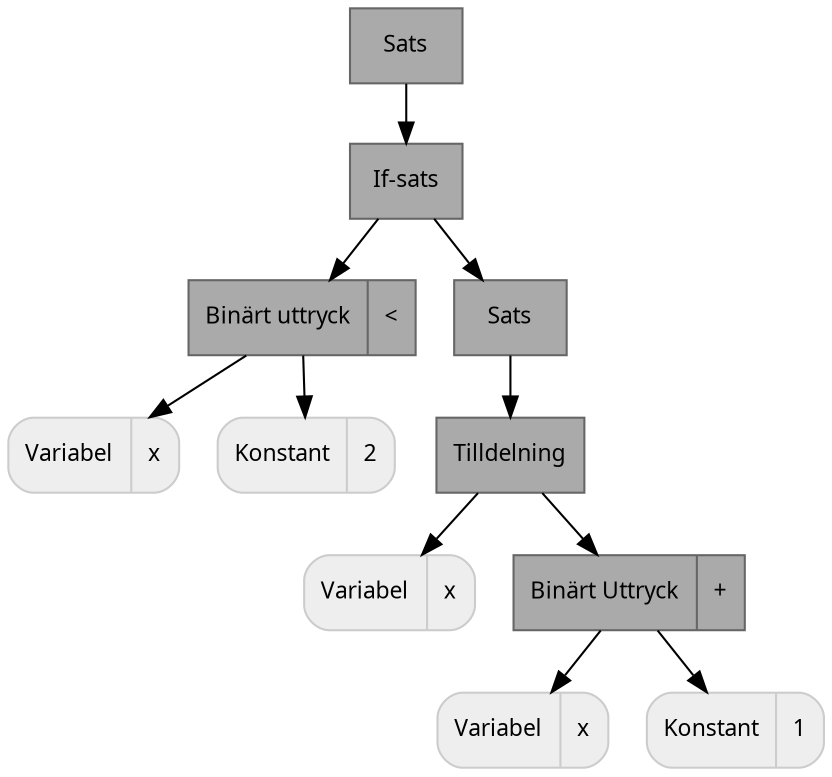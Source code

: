 digraph G {
  node [fontname=Sans,fontsize=11,style=filled,fillcolor="#aaaaaa",shape=box,color="#666666"]
  ranksep=0.4;

  stat -> ifstat;
  stat [label="Sats",fontcolor=black]

  ifstat -> expr;
  ifstat -> substat;
  ifstat [label="If-sats",fontcolor=black];

  // x not 2
  expr -> ident3;
  expr -> const2;
  expr [label="Binärt uttryck|\<",fontcolor=black,shape=record];

  // x = x + 1
  substat -> assign;
  substat [label="Sats",fontcolor=black];
  assign -> ident;
  assign -> assignExpr;
  assign [label="Tilldelning",fontcolor=black];

  assignExpr -> ident2;
  assignExpr -> const1;
  assignExpr [label="Binärt Uttryck|+",fontcolor=black,shape=record];

  ident [label="Variabel|x",shape=Mrecord,fillcolor="#eeeeee",color="#cccccc"];
  ident2 [label="Variabel|x",shape=Mrecord,fillcolor="#eeeeee",color="#cccccc"];
  ident3 [label="Variabel|x",shape=Mrecord,fillcolor="#eeeeee",color="#cccccc"];
  const1 [label="Konstant|1",shape=Mrecord,fillcolor="#eeeeee",color="#cccccc"];
  const2 [label="Konstant|2",shape=Mrecord,fillcolor="#eeeeee",color="#cccccc"];

}
